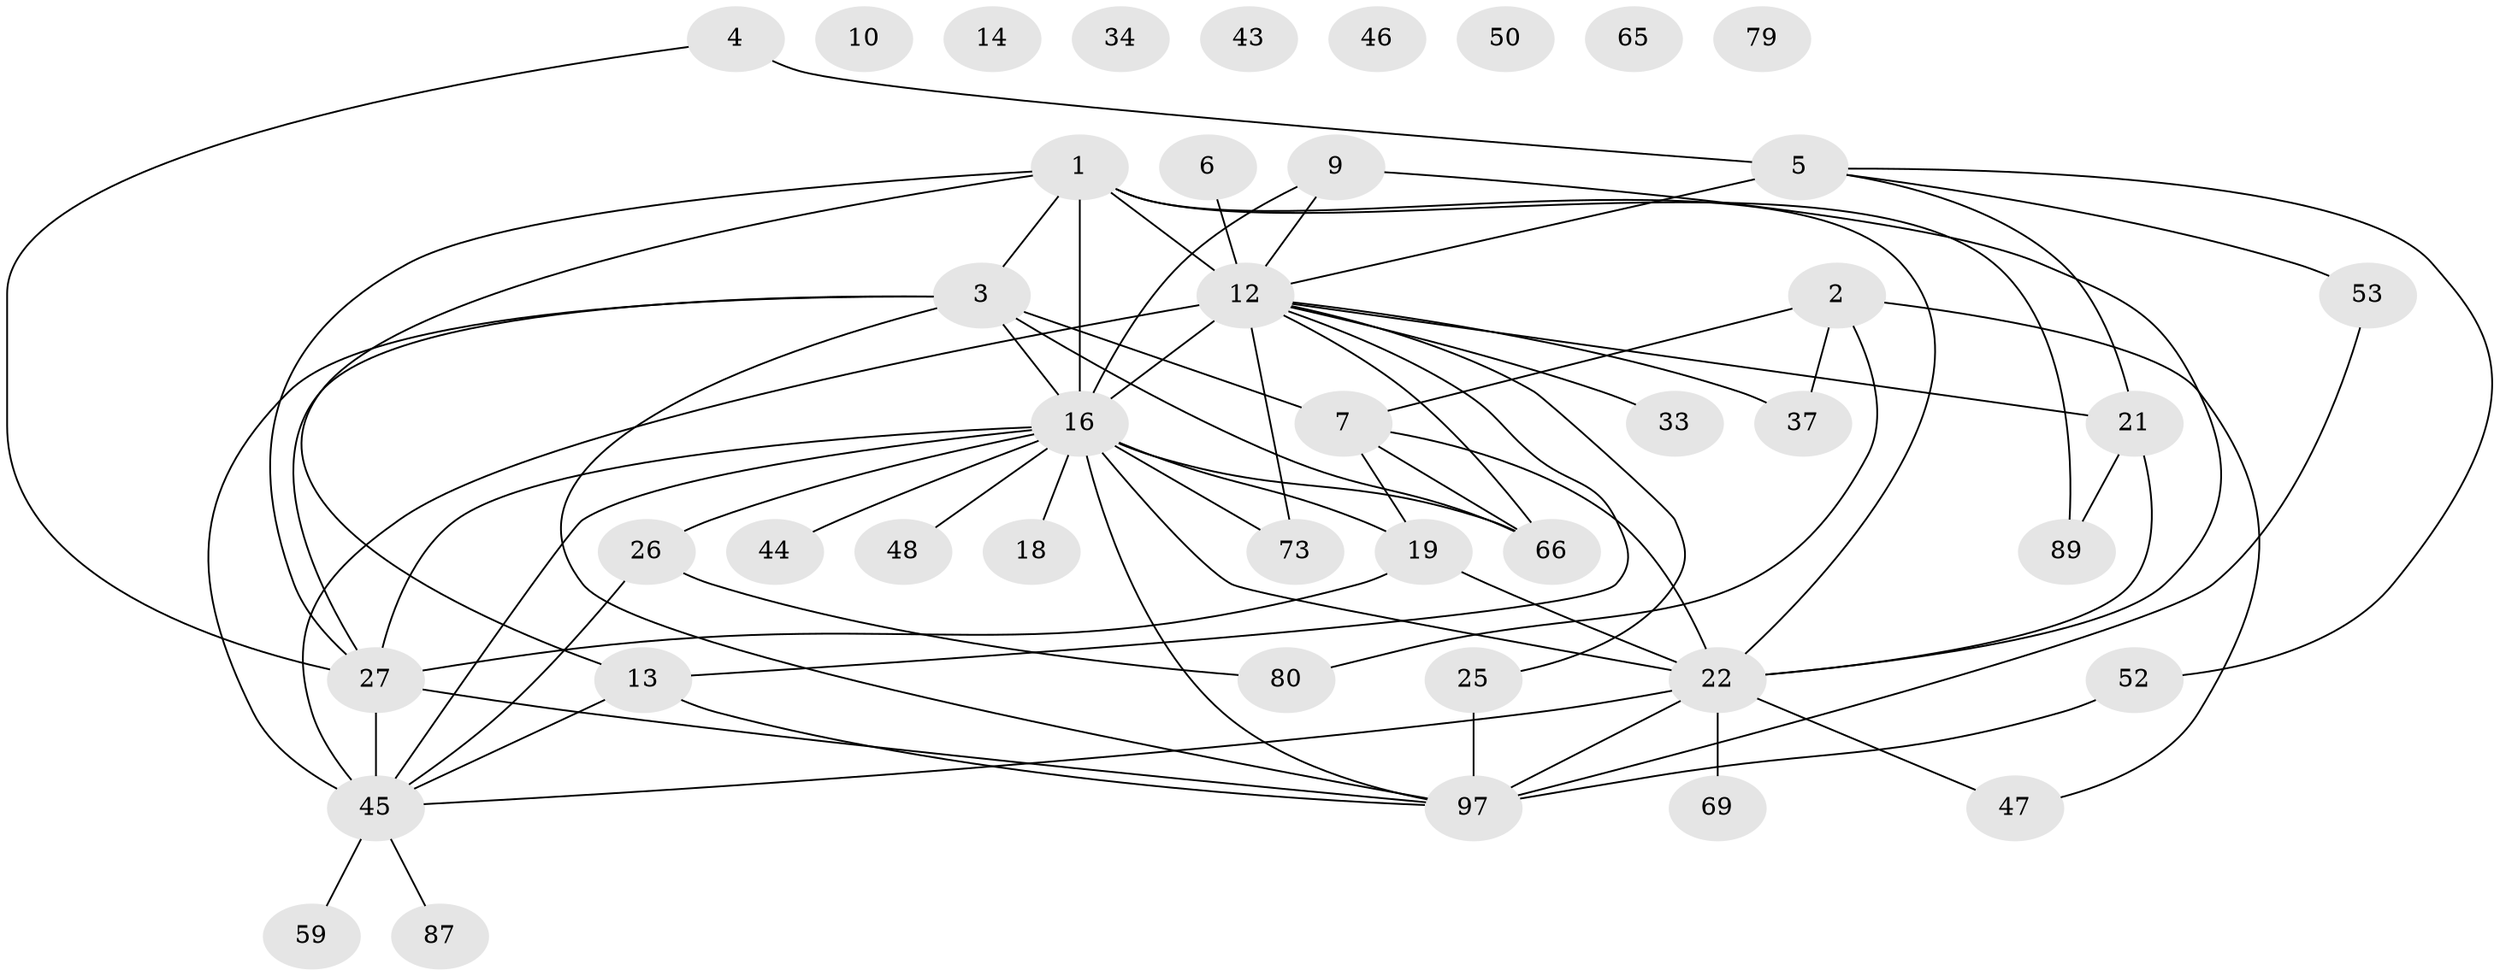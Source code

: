 // original degree distribution, {4: 0.20869565217391303, 1: 0.19130434782608696, 5: 0.09565217391304348, 2: 0.1826086956521739, 0: 0.06086956521739131, 6: 0.043478260869565216, 3: 0.21739130434782608}
// Generated by graph-tools (version 1.1) at 2025/16/03/04/25 18:16:42]
// undirected, 42 vertices, 69 edges
graph export_dot {
graph [start="1"]
  node [color=gray90,style=filled];
  1 [super="+72+23"];
  2 [super="+92"];
  3 [super="+15+76"];
  4 [super="+96+42"];
  5 [super="+11+41+8+20"];
  6;
  7 [super="+40+74"];
  9 [super="+62+30"];
  10;
  12 [super="+55+78+93+17+35"];
  13 [super="+24"];
  14;
  16 [super="+70+57+28"];
  18;
  19 [super="+108"];
  21 [super="+38+54+90"];
  22 [super="+39+61+86"];
  25 [super="+82"];
  26 [super="+56"];
  27 [super="+104+29+49"];
  33 [super="+71"];
  34 [super="+109"];
  37;
  43;
  44;
  45 [super="+68+88+77"];
  46;
  47;
  48 [super="+102"];
  50;
  52;
  53;
  59;
  65;
  66 [super="+91"];
  69;
  73;
  79;
  80 [super="+83"];
  87;
  89 [super="+103"];
  97 [super="+110+99"];
  1 -- 22;
  1 -- 16;
  1 -- 3;
  1 -- 27;
  1 -- 12 [weight=2];
  1 -- 13;
  1 -- 89;
  2 -- 80;
  2 -- 37;
  2 -- 47;
  2 -- 7;
  3 -- 66;
  3 -- 97;
  3 -- 7;
  3 -- 27;
  3 -- 45;
  3 -- 16 [weight=2];
  4 -- 27;
  4 -- 5;
  5 -- 52;
  5 -- 53;
  5 -- 21;
  5 -- 12 [weight=2];
  6 -- 12;
  7 -- 19;
  7 -- 22 [weight=3];
  7 -- 66;
  9 -- 16 [weight=2];
  9 -- 12;
  9 -- 22;
  12 -- 37;
  12 -- 16 [weight=4];
  12 -- 21;
  12 -- 73;
  12 -- 33;
  12 -- 13;
  12 -- 45 [weight=3];
  12 -- 66;
  12 -- 25;
  13 -- 45;
  13 -- 97;
  16 -- 27 [weight=2];
  16 -- 18;
  16 -- 97;
  16 -- 73;
  16 -- 48;
  16 -- 44;
  16 -- 66;
  16 -- 45;
  16 -- 19;
  16 -- 22 [weight=3];
  16 -- 26;
  19 -- 22;
  19 -- 27;
  21 -- 22;
  21 -- 89;
  22 -- 97;
  22 -- 69;
  22 -- 45;
  22 -- 47;
  25 -- 97 [weight=2];
  26 -- 45;
  26 -- 80;
  27 -- 45;
  27 -- 97;
  45 -- 87;
  45 -- 59;
  52 -- 97;
  53 -- 97;
}
